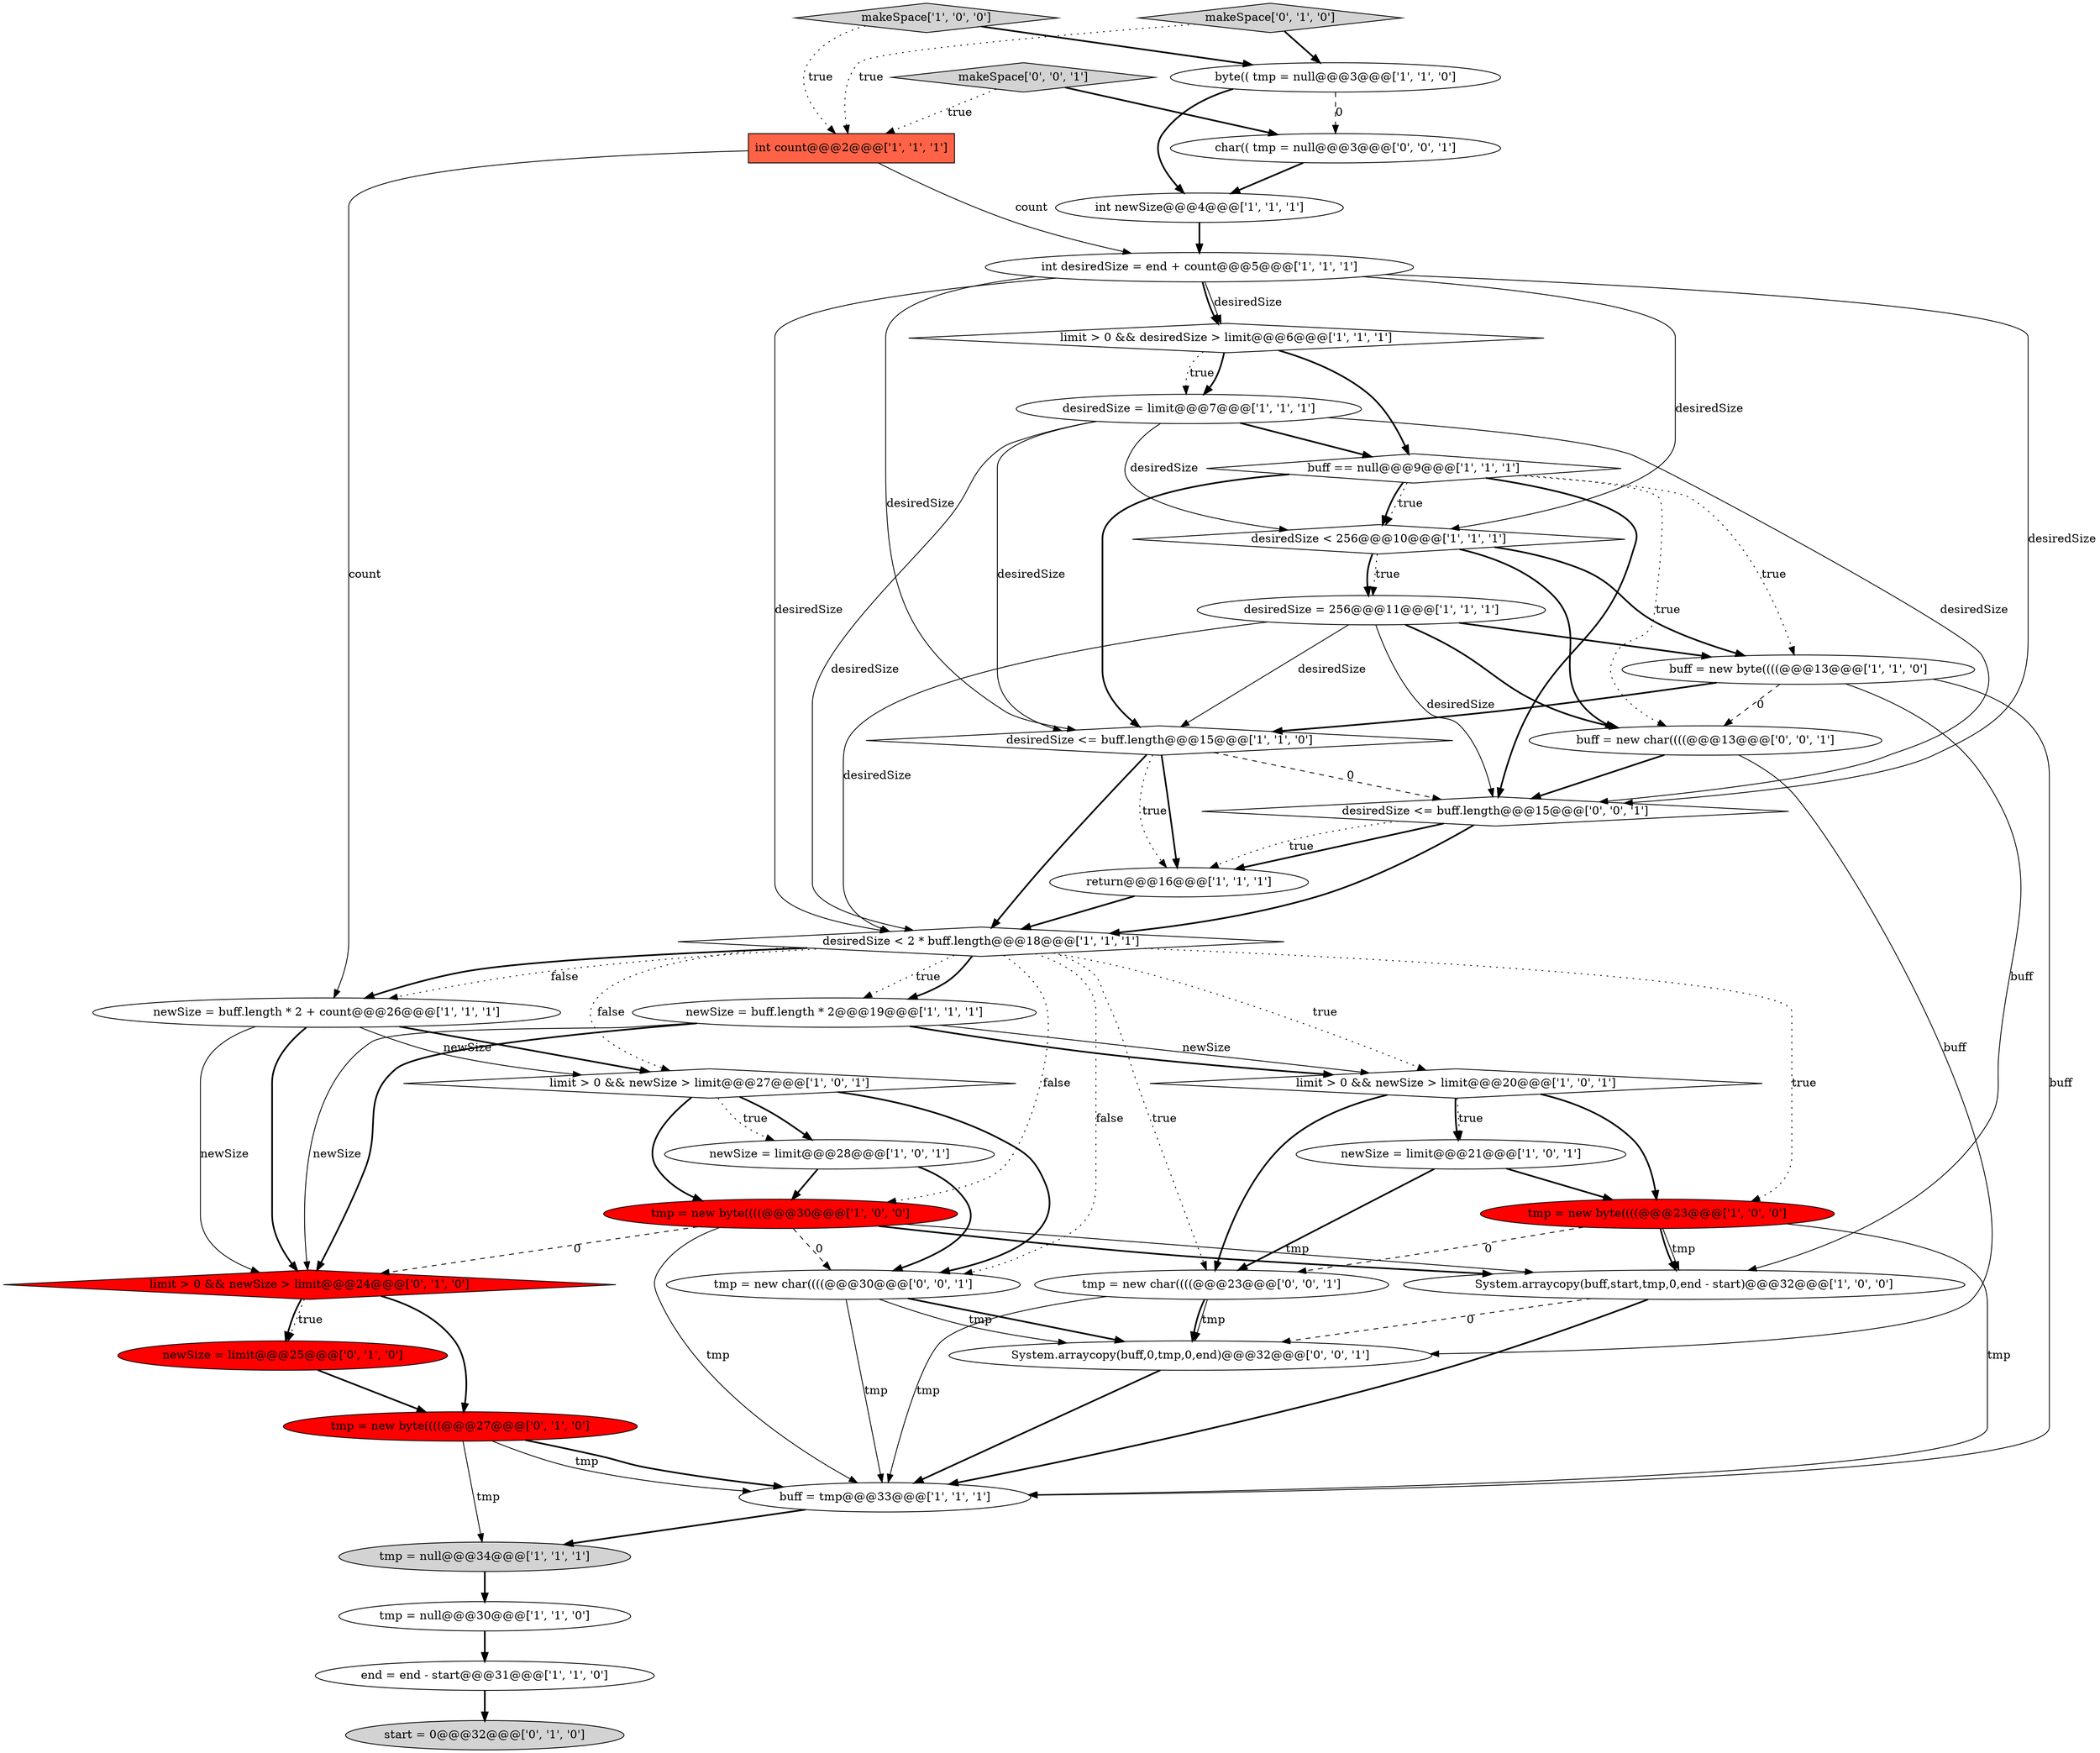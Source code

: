 digraph {
31 [style = filled, label = "newSize = limit@@@25@@@['0', '1', '0']", fillcolor = red, shape = ellipse image = "AAA1AAABBB2BBB"];
0 [style = filled, label = "limit > 0 && newSize > limit@@@20@@@['1', '0', '1']", fillcolor = white, shape = diamond image = "AAA0AAABBB1BBB"];
22 [style = filled, label = "end = end - start@@@31@@@['1', '1', '0']", fillcolor = white, shape = ellipse image = "AAA0AAABBB1BBB"];
33 [style = filled, label = "tmp = new char((((@@@23@@@['0', '0', '1']", fillcolor = white, shape = ellipse image = "AAA0AAABBB3BBB"];
27 [style = filled, label = "tmp = new byte((((@@@27@@@['0', '1', '0']", fillcolor = red, shape = ellipse image = "AAA1AAABBB2BBB"];
21 [style = filled, label = "return@@@16@@@['1', '1', '1']", fillcolor = white, shape = ellipse image = "AAA0AAABBB1BBB"];
4 [style = filled, label = "limit > 0 && newSize > limit@@@27@@@['1', '0', '1']", fillcolor = white, shape = diamond image = "AAA0AAABBB1BBB"];
37 [style = filled, label = "tmp = new char((((@@@30@@@['0', '0', '1']", fillcolor = white, shape = ellipse image = "AAA0AAABBB3BBB"];
1 [style = filled, label = "newSize = buff.length * 2 + count@@@26@@@['1', '1', '1']", fillcolor = white, shape = ellipse image = "AAA0AAABBB1BBB"];
11 [style = filled, label = "makeSpace['1', '0', '0']", fillcolor = lightgray, shape = diamond image = "AAA0AAABBB1BBB"];
12 [style = filled, label = "int count@@@2@@@['1', '1', '1']", fillcolor = tomato, shape = box image = "AAA0AAABBB1BBB"];
28 [style = filled, label = "makeSpace['0', '1', '0']", fillcolor = lightgray, shape = diamond image = "AAA0AAABBB2BBB"];
30 [style = filled, label = "limit > 0 && newSize > limit@@@24@@@['0', '1', '0']", fillcolor = red, shape = diamond image = "AAA1AAABBB2BBB"];
3 [style = filled, label = "tmp = new byte((((@@@30@@@['1', '0', '0']", fillcolor = red, shape = ellipse image = "AAA1AAABBB1BBB"];
19 [style = filled, label = "tmp = new byte((((@@@23@@@['1', '0', '0']", fillcolor = red, shape = ellipse image = "AAA1AAABBB1BBB"];
6 [style = filled, label = "newSize = buff.length * 2@@@19@@@['1', '1', '1']", fillcolor = white, shape = ellipse image = "AAA0AAABBB1BBB"];
38 [style = filled, label = "char(( tmp = null@@@3@@@['0', '0', '1']", fillcolor = white, shape = ellipse image = "AAA0AAABBB3BBB"];
34 [style = filled, label = "makeSpace['0', '0', '1']", fillcolor = lightgray, shape = diamond image = "AAA0AAABBB3BBB"];
15 [style = filled, label = "int newSize@@@4@@@['1', '1', '1']", fillcolor = white, shape = ellipse image = "AAA0AAABBB1BBB"];
2 [style = filled, label = "limit > 0 && desiredSize > limit@@@6@@@['1', '1', '1']", fillcolor = white, shape = diamond image = "AAA0AAABBB1BBB"];
18 [style = filled, label = "desiredSize <= buff.length@@@15@@@['1', '1', '0']", fillcolor = white, shape = diamond image = "AAA0AAABBB1BBB"];
26 [style = filled, label = "buff = new byte((((@@@13@@@['1', '1', '0']", fillcolor = white, shape = ellipse image = "AAA0AAABBB1BBB"];
7 [style = filled, label = "desiredSize < 256@@@10@@@['1', '1', '1']", fillcolor = white, shape = diamond image = "AAA0AAABBB1BBB"];
20 [style = filled, label = "byte(( tmp = null@@@3@@@['1', '1', '0']", fillcolor = white, shape = ellipse image = "AAA0AAABBB1BBB"];
5 [style = filled, label = "desiredSize < 2 * buff.length@@@18@@@['1', '1', '1']", fillcolor = white, shape = diamond image = "AAA0AAABBB1BBB"];
16 [style = filled, label = "tmp = null@@@30@@@['1', '1', '0']", fillcolor = white, shape = ellipse image = "AAA0AAABBB1BBB"];
8 [style = filled, label = "newSize = limit@@@28@@@['1', '0', '1']", fillcolor = white, shape = ellipse image = "AAA0AAABBB1BBB"];
25 [style = filled, label = "buff == null@@@9@@@['1', '1', '1']", fillcolor = white, shape = diamond image = "AAA0AAABBB1BBB"];
36 [style = filled, label = "System.arraycopy(buff,0,tmp,0,end)@@@32@@@['0', '0', '1']", fillcolor = white, shape = ellipse image = "AAA0AAABBB3BBB"];
35 [style = filled, label = "buff = new char((((@@@13@@@['0', '0', '1']", fillcolor = white, shape = ellipse image = "AAA0AAABBB3BBB"];
13 [style = filled, label = "System.arraycopy(buff,start,tmp,0,end - start)@@@32@@@['1', '0', '0']", fillcolor = white, shape = ellipse image = "AAA0AAABBB1BBB"];
9 [style = filled, label = "desiredSize = 256@@@11@@@['1', '1', '1']", fillcolor = white, shape = ellipse image = "AAA0AAABBB1BBB"];
23 [style = filled, label = "desiredSize = limit@@@7@@@['1', '1', '1']", fillcolor = white, shape = ellipse image = "AAA0AAABBB1BBB"];
24 [style = filled, label = "int desiredSize = end + count@@@5@@@['1', '1', '1']", fillcolor = white, shape = ellipse image = "AAA0AAABBB1BBB"];
32 [style = filled, label = "desiredSize <= buff.length@@@15@@@['0', '0', '1']", fillcolor = white, shape = diamond image = "AAA0AAABBB3BBB"];
10 [style = filled, label = "tmp = null@@@34@@@['1', '1', '1']", fillcolor = lightgray, shape = ellipse image = "AAA0AAABBB1BBB"];
29 [style = filled, label = "start = 0@@@32@@@['0', '1', '0']", fillcolor = lightgray, shape = ellipse image = "AAA0AAABBB2BBB"];
14 [style = filled, label = "buff = tmp@@@33@@@['1', '1', '1']", fillcolor = white, shape = ellipse image = "AAA0AAABBB1BBB"];
17 [style = filled, label = "newSize = limit@@@21@@@['1', '0', '1']", fillcolor = white, shape = ellipse image = "AAA0AAABBB1BBB"];
34->12 [style = dotted, label="true"];
24->32 [style = solid, label="desiredSize"];
28->20 [style = bold, label=""];
1->30 [style = solid, label="newSize"];
5->19 [style = dotted, label="true"];
25->35 [style = dotted, label="true"];
11->12 [style = dotted, label="true"];
7->35 [style = bold, label=""];
2->23 [style = dotted, label="true"];
1->30 [style = bold, label=""];
38->15 [style = bold, label=""];
9->35 [style = bold, label=""];
7->26 [style = bold, label=""];
9->32 [style = solid, label="desiredSize"];
9->26 [style = bold, label=""];
7->9 [style = bold, label=""];
2->23 [style = bold, label=""];
27->14 [style = solid, label="tmp"];
12->1 [style = solid, label="count"];
20->38 [style = dashed, label="0"];
4->8 [style = bold, label=""];
2->25 [style = bold, label=""];
20->15 [style = bold, label=""];
13->14 [style = bold, label=""];
26->13 [style = solid, label="buff"];
18->32 [style = dashed, label="0"];
4->3 [style = bold, label=""];
23->25 [style = bold, label=""];
1->4 [style = bold, label=""];
3->13 [style = solid, label="tmp"];
37->36 [style = bold, label=""];
12->24 [style = solid, label="count"];
0->19 [style = bold, label=""];
0->17 [style = bold, label=""];
23->5 [style = solid, label="desiredSize"];
30->27 [style = bold, label=""];
35->36 [style = solid, label="buff"];
5->6 [style = dotted, label="true"];
14->10 [style = bold, label=""];
23->32 [style = solid, label="desiredSize"];
23->7 [style = solid, label="desiredSize"];
9->18 [style = solid, label="desiredSize"];
5->33 [style = dotted, label="true"];
25->7 [style = bold, label=""];
36->14 [style = bold, label=""];
5->1 [style = dotted, label="false"];
1->4 [style = solid, label="newSize"];
24->5 [style = solid, label="desiredSize"];
5->1 [style = bold, label=""];
5->6 [style = bold, label=""];
19->13 [style = bold, label=""];
31->27 [style = bold, label=""];
24->2 [style = solid, label="desiredSize"];
33->36 [style = bold, label=""];
5->3 [style = dotted, label="false"];
3->14 [style = solid, label="tmp"];
37->14 [style = solid, label="tmp"];
23->18 [style = solid, label="desiredSize"];
34->38 [style = bold, label=""];
25->26 [style = dotted, label="true"];
24->18 [style = solid, label="desiredSize"];
6->0 [style = solid, label="newSize"];
5->37 [style = dotted, label="false"];
3->30 [style = dashed, label="0"];
27->14 [style = bold, label=""];
33->14 [style = solid, label="tmp"];
3->37 [style = dashed, label="0"];
8->3 [style = bold, label=""];
25->18 [style = bold, label=""];
18->21 [style = dotted, label="true"];
27->10 [style = solid, label="tmp"];
22->29 [style = bold, label=""];
35->32 [style = bold, label=""];
26->35 [style = dashed, label="0"];
5->0 [style = dotted, label="true"];
25->7 [style = dotted, label="true"];
33->36 [style = solid, label="tmp"];
21->5 [style = bold, label=""];
10->16 [style = bold, label=""];
30->31 [style = bold, label=""];
26->14 [style = solid, label="buff"];
8->37 [style = bold, label=""];
18->21 [style = bold, label=""];
30->31 [style = dotted, label="true"];
28->12 [style = dotted, label="true"];
5->4 [style = dotted, label="false"];
24->7 [style = solid, label="desiredSize"];
11->20 [style = bold, label=""];
32->5 [style = bold, label=""];
32->21 [style = bold, label=""];
32->21 [style = dotted, label="true"];
13->36 [style = dashed, label="0"];
24->2 [style = bold, label=""];
25->32 [style = bold, label=""];
4->8 [style = dotted, label="true"];
6->0 [style = bold, label=""];
17->33 [style = bold, label=""];
7->9 [style = dotted, label="true"];
16->22 [style = bold, label=""];
17->19 [style = bold, label=""];
4->37 [style = bold, label=""];
0->33 [style = bold, label=""];
9->5 [style = solid, label="desiredSize"];
19->13 [style = solid, label="tmp"];
15->24 [style = bold, label=""];
18->5 [style = bold, label=""];
3->13 [style = bold, label=""];
0->17 [style = dotted, label="true"];
19->14 [style = solid, label="tmp"];
6->30 [style = solid, label="newSize"];
19->33 [style = dashed, label="0"];
37->36 [style = solid, label="tmp"];
26->18 [style = bold, label=""];
6->30 [style = bold, label=""];
}
